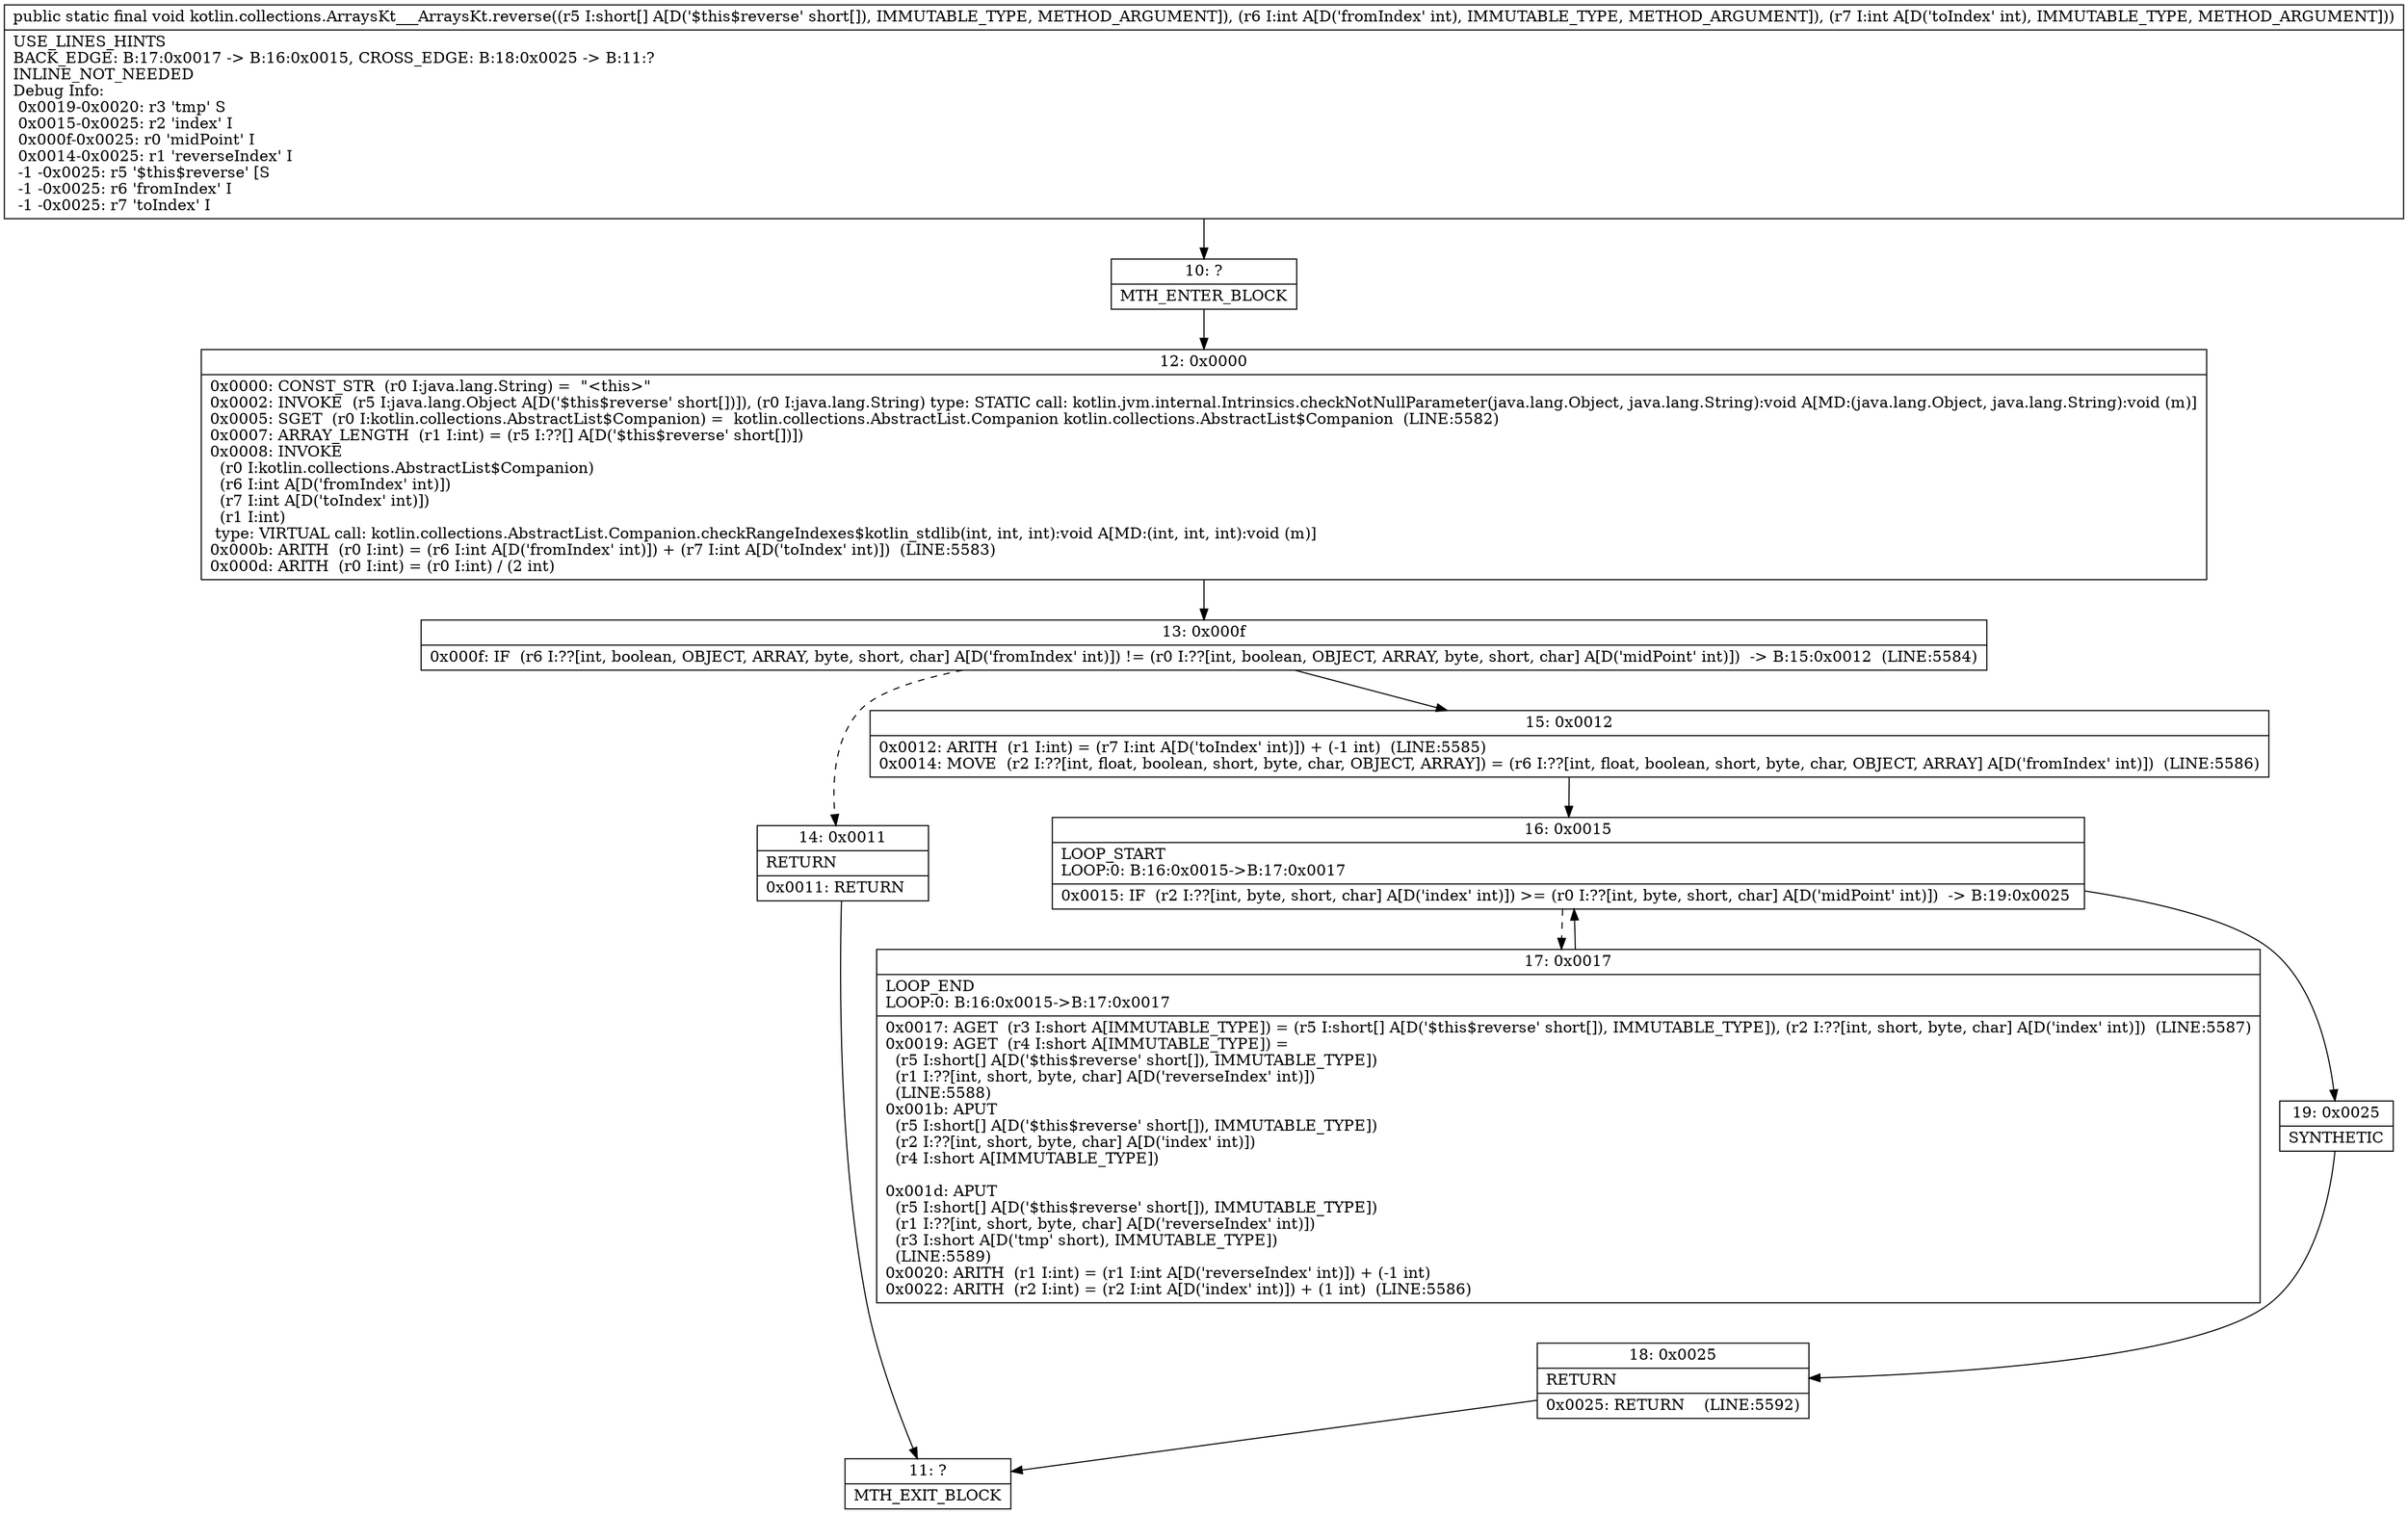 digraph "CFG forkotlin.collections.ArraysKt___ArraysKt.reverse([SII)V" {
Node_10 [shape=record,label="{10\:\ ?|MTH_ENTER_BLOCK\l}"];
Node_12 [shape=record,label="{12\:\ 0x0000|0x0000: CONST_STR  (r0 I:java.lang.String) =  \"\<this\>\" \l0x0002: INVOKE  (r5 I:java.lang.Object A[D('$this$reverse' short[])]), (r0 I:java.lang.String) type: STATIC call: kotlin.jvm.internal.Intrinsics.checkNotNullParameter(java.lang.Object, java.lang.String):void A[MD:(java.lang.Object, java.lang.String):void (m)]\l0x0005: SGET  (r0 I:kotlin.collections.AbstractList$Companion) =  kotlin.collections.AbstractList.Companion kotlin.collections.AbstractList$Companion  (LINE:5582)\l0x0007: ARRAY_LENGTH  (r1 I:int) = (r5 I:??[] A[D('$this$reverse' short[])]) \l0x0008: INVOKE  \l  (r0 I:kotlin.collections.AbstractList$Companion)\l  (r6 I:int A[D('fromIndex' int)])\l  (r7 I:int A[D('toIndex' int)])\l  (r1 I:int)\l type: VIRTUAL call: kotlin.collections.AbstractList.Companion.checkRangeIndexes$kotlin_stdlib(int, int, int):void A[MD:(int, int, int):void (m)]\l0x000b: ARITH  (r0 I:int) = (r6 I:int A[D('fromIndex' int)]) + (r7 I:int A[D('toIndex' int)])  (LINE:5583)\l0x000d: ARITH  (r0 I:int) = (r0 I:int) \/ (2 int) \l}"];
Node_13 [shape=record,label="{13\:\ 0x000f|0x000f: IF  (r6 I:??[int, boolean, OBJECT, ARRAY, byte, short, char] A[D('fromIndex' int)]) != (r0 I:??[int, boolean, OBJECT, ARRAY, byte, short, char] A[D('midPoint' int)])  \-\> B:15:0x0012  (LINE:5584)\l}"];
Node_14 [shape=record,label="{14\:\ 0x0011|RETURN\l|0x0011: RETURN   \l}"];
Node_11 [shape=record,label="{11\:\ ?|MTH_EXIT_BLOCK\l}"];
Node_15 [shape=record,label="{15\:\ 0x0012|0x0012: ARITH  (r1 I:int) = (r7 I:int A[D('toIndex' int)]) + (\-1 int)  (LINE:5585)\l0x0014: MOVE  (r2 I:??[int, float, boolean, short, byte, char, OBJECT, ARRAY]) = (r6 I:??[int, float, boolean, short, byte, char, OBJECT, ARRAY] A[D('fromIndex' int)])  (LINE:5586)\l}"];
Node_16 [shape=record,label="{16\:\ 0x0015|LOOP_START\lLOOP:0: B:16:0x0015\-\>B:17:0x0017\l|0x0015: IF  (r2 I:??[int, byte, short, char] A[D('index' int)]) \>= (r0 I:??[int, byte, short, char] A[D('midPoint' int)])  \-\> B:19:0x0025 \l}"];
Node_17 [shape=record,label="{17\:\ 0x0017|LOOP_END\lLOOP:0: B:16:0x0015\-\>B:17:0x0017\l|0x0017: AGET  (r3 I:short A[IMMUTABLE_TYPE]) = (r5 I:short[] A[D('$this$reverse' short[]), IMMUTABLE_TYPE]), (r2 I:??[int, short, byte, char] A[D('index' int)])  (LINE:5587)\l0x0019: AGET  (r4 I:short A[IMMUTABLE_TYPE]) = \l  (r5 I:short[] A[D('$this$reverse' short[]), IMMUTABLE_TYPE])\l  (r1 I:??[int, short, byte, char] A[D('reverseIndex' int)])\l  (LINE:5588)\l0x001b: APUT  \l  (r5 I:short[] A[D('$this$reverse' short[]), IMMUTABLE_TYPE])\l  (r2 I:??[int, short, byte, char] A[D('index' int)])\l  (r4 I:short A[IMMUTABLE_TYPE])\l \l0x001d: APUT  \l  (r5 I:short[] A[D('$this$reverse' short[]), IMMUTABLE_TYPE])\l  (r1 I:??[int, short, byte, char] A[D('reverseIndex' int)])\l  (r3 I:short A[D('tmp' short), IMMUTABLE_TYPE])\l  (LINE:5589)\l0x0020: ARITH  (r1 I:int) = (r1 I:int A[D('reverseIndex' int)]) + (\-1 int) \l0x0022: ARITH  (r2 I:int) = (r2 I:int A[D('index' int)]) + (1 int)  (LINE:5586)\l}"];
Node_19 [shape=record,label="{19\:\ 0x0025|SYNTHETIC\l}"];
Node_18 [shape=record,label="{18\:\ 0x0025|RETURN\l|0x0025: RETURN    (LINE:5592)\l}"];
MethodNode[shape=record,label="{public static final void kotlin.collections.ArraysKt___ArraysKt.reverse((r5 I:short[] A[D('$this$reverse' short[]), IMMUTABLE_TYPE, METHOD_ARGUMENT]), (r6 I:int A[D('fromIndex' int), IMMUTABLE_TYPE, METHOD_ARGUMENT]), (r7 I:int A[D('toIndex' int), IMMUTABLE_TYPE, METHOD_ARGUMENT]))  | USE_LINES_HINTS\lBACK_EDGE: B:17:0x0017 \-\> B:16:0x0015, CROSS_EDGE: B:18:0x0025 \-\> B:11:?\lINLINE_NOT_NEEDED\lDebug Info:\l  0x0019\-0x0020: r3 'tmp' S\l  0x0015\-0x0025: r2 'index' I\l  0x000f\-0x0025: r0 'midPoint' I\l  0x0014\-0x0025: r1 'reverseIndex' I\l  \-1 \-0x0025: r5 '$this$reverse' [S\l  \-1 \-0x0025: r6 'fromIndex' I\l  \-1 \-0x0025: r7 'toIndex' I\l}"];
MethodNode -> Node_10;Node_10 -> Node_12;
Node_12 -> Node_13;
Node_13 -> Node_14[style=dashed];
Node_13 -> Node_15;
Node_14 -> Node_11;
Node_15 -> Node_16;
Node_16 -> Node_17[style=dashed];
Node_16 -> Node_19;
Node_17 -> Node_16;
Node_19 -> Node_18;
Node_18 -> Node_11;
}

